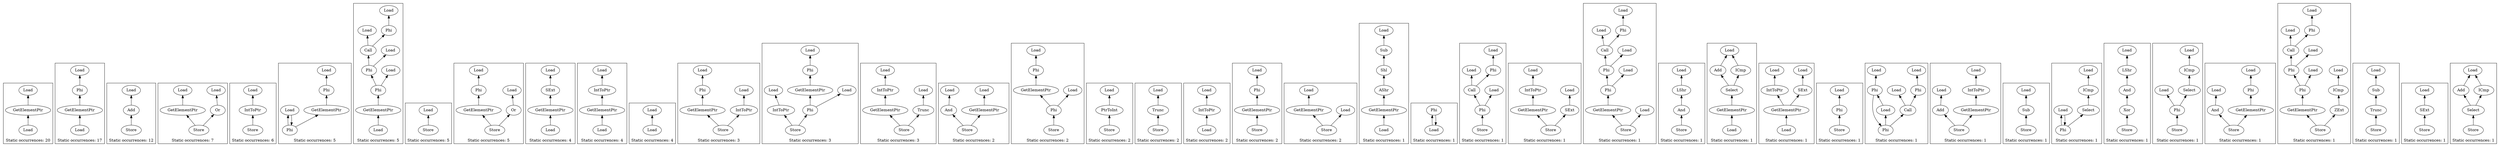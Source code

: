 strict digraph {
rankdir=BT
subgraph {
"0_106" [label="GetElementPtr"]
"0_105" [label="Load"]
"0_106" -> "0_105"
"0_107" [label="Load"]
"0_107" -> "0_106"
cluster=true
label=<Static occurrences: 20>
}
subgraph {
"1_177" [label="GetElementPtr"]
"1_169" [label="Phi"]
"1_177" -> "1_169"
"1_178" [label="Load"]
"1_178" -> "1_177"
"1_166" [label="Load"]
"1_169" -> "1_166"
cluster=true
label=<Static occurrences: 17>
}
subgraph {
"2_49" [label="Add"]
"2_48" [label="Load"]
"2_49" -> "2_48"
"2_50" [label="Store"]
"2_50" -> "2_49"
cluster=true
label=<Static occurrences: 12>
}
subgraph {
"3_126" [label="GetElementPtr"]
"3_125" [label="Load"]
"3_126" -> "3_125"
"3_128" [label="Or"]
"3_127" [label="Load"]
"3_128" -> "3_127"
"3_129" [label="Store"]
"3_129" -> "3_126"
"3_129" -> "3_128"
cluster=true
label=<Static occurrences: 7>
}
subgraph {
"4_449" [label="IntToPtr"]
"4_446" [label="Load"]
"4_449" -> "4_446"
"4_483" [label="Store"]
"4_483" -> "4_449"
cluster=true
label=<Static occurrences: 6>
}
subgraph {
"5_219" [label="GetElementPtr"]
"5_204" [label="Phi"]
"5_219" -> "5_204"
"5_241" [label="Load"]
"5_239" [label="Phi"]
"5_241" -> "5_239"
"5_239" -> "5_219"
"5_239" -> "5_241"
"5_201" [label="Load"]
"5_204" -> "5_201"
cluster=true
label=<Static occurrences: 5>
}
subgraph {
"6_108" [label="Call"]
"6_107" [label="Load"]
"6_108" -> "6_107"
"6_76" [label="Phi"]
"6_108" -> "6_76"
"6_64" [label="GetElementPtr"]
"6_62" [label="Phi"]
"6_64" -> "6_62"
"6_65" [label="Load"]
"6_65" -> "6_64"
"6_120" [label="Phi"]
"6_120" -> "6_108"
"6_118" [label="Load"]
"6_120" -> "6_118"
"6_59" [label="Load"]
"6_62" -> "6_59"
"6_68" [label="Load"]
"6_76" -> "6_68"
"6_62" -> "6_120"
cluster=true
label=<Static occurrences: 5>
}
subgraph {
"7_13" [label="Store"]
"7_12" [label="Load"]
"7_13" -> "7_12"
cluster=true
label=<Static occurrences: 5>
}
subgraph {
"8_224" [label="GetElementPtr"]
"8_204" [label="Phi"]
"8_224" -> "8_204"
"8_226" [label="Or"]
"8_225" [label="Load"]
"8_226" -> "8_225"
"8_201" [label="Load"]
"8_204" -> "8_201"
"8_227" [label="Store"]
"8_227" -> "8_224"
"8_227" -> "8_226"
cluster=true
label=<Static occurrences: 5>
}
subgraph {
"9_200" [label="GetElementPtr"]
"9_199" [label="SExt"]
"9_200" -> "9_199"
"9_201" [label="Load"]
"9_201" -> "9_200"
"9_193" [label="Load"]
"9_199" -> "9_193"
cluster=true
label=<Static occurrences: 4>
}
subgraph {
"10_451" [label="GetElementPtr"]
"10_449" [label="IntToPtr"]
"10_451" -> "10_449"
"10_446" [label="Load"]
"10_449" -> "10_446"
"10_452" [label="Load"]
"10_452" -> "10_451"
cluster=true
label=<Static occurrences: 4>
}
subgraph {
"11_70" [label="Load"]
"11_68" [label="Load"]
"11_70" -> "11_68"
cluster=true
label=<Static occurrences: 4>
}
subgraph {
"12_487" [label="GetElementPtr"]
"12_472" [label="Phi"]
"12_487" -> "12_472"
"12_449" [label="IntToPtr"]
"12_446" [label="Load"]
"12_449" -> "12_446"
"12_469" [label="Load"]
"12_472" -> "12_469"
"12_491" [label="Store"]
"12_491" -> "12_487"
"12_491" -> "12_449"
cluster=true
label=<Static occurrences: 3>
}
subgraph {
"13_487" [label="GetElementPtr"]
"13_472" [label="Phi"]
"13_487" -> "13_472"
"13_449" [label="IntToPtr"]
"13_446" [label="Load"]
"13_449" -> "13_446"
"13_507" [label="Phi"]
"13_507" -> "13_487"
"13_509" [label="Load"]
"13_507" -> "13_509"
"13_469" [label="Load"]
"13_472" -> "13_469"
"13_512" [label="Store"]
"13_512" -> "13_449"
"13_512" -> "13_507"
cluster=true
label=<Static occurrences: 3>
}
subgraph {
"14_460" [label="GetElementPtr"]
"14_449" [label="IntToPtr"]
"14_460" -> "14_449"
"14_446" [label="Load"]
"14_449" -> "14_446"
"14_486" [label="Store"]
"14_486" -> "14_460"
"14_485" [label="Trunc"]
"14_486" -> "14_485"
"14_484" [label="Load"]
"14_485" -> "14_484"
cluster=true
label=<Static occurrences: 3>
}
subgraph {
"15_298" [label="And"]
"15_297" [label="Load"]
"15_298" -> "15_297"
"15_296" [label="GetElementPtr"]
"15_287" [label="Load"]
"15_296" -> "15_287"
"15_299" [label="Store"]
"15_299" -> "15_298"
"15_299" -> "15_296"
cluster=true
label=<Static occurrences: 2>
}
subgraph {
"16_219" [label="GetElementPtr"]
"16_204" [label="Phi"]
"16_219" -> "16_204"
"16_239" [label="Phi"]
"16_239" -> "16_219"
"16_241" [label="Load"]
"16_239" -> "16_241"
"16_201" [label="Load"]
"16_204" -> "16_201"
"16_244" [label="Store"]
"16_244" -> "16_239"
cluster=true
label=<Static occurrences: 2>
}
subgraph {
"17_457" [label="PtrToInt"]
"17_456" [label="Load"]
"17_457" -> "17_456"
"17_458" [label="Store"]
"17_458" -> "17_457"
cluster=true
label=<Static occurrences: 2>
}
subgraph {
"18_218" [label="Store"]
"18_217" [label="Trunc"]
"18_218" -> "18_217"
"18_216" [label="Load"]
"18_217" -> "18_216"
cluster=true
label=<Static occurrences: 2>
}
subgraph {
"19_449" [label="IntToPtr"]
"19_446" [label="Load"]
"19_449" -> "19_446"
"19_456" [label="Load"]
"19_456" -> "19_449"
cluster=true
label=<Static occurrences: 2>
}
subgraph {
"20_219" [label="GetElementPtr"]
"20_204" [label="Phi"]
"20_219" -> "20_204"
"20_201" [label="Load"]
"20_204" -> "20_201"
"20_223" [label="Store"]
"20_223" -> "20_219"
cluster=true
label=<Static occurrences: 2>
}
subgraph {
"21_112" [label="GetElementPtr"]
"21_111" [label="Load"]
"21_112" -> "21_111"
"21_113" [label="Store"]
"21_113" -> "21_112"
"21_110" [label="Load"]
"21_113" -> "21_110"
cluster=true
label=<Static occurrences: 2>
}
subgraph {
"22_377" [label="AShr"]
"22_376" [label="Shl"]
"22_377" -> "22_376"
"22_378" [label="GetElementPtr"]
"22_378" -> "22_377"
"22_379" [label="Load"]
"22_379" -> "22_378"
"22_346" [label="Sub"]
"22_376" -> "22_346"
"22_345" [label="Load"]
"22_346" -> "22_345"
cluster=true
label=<Static occurrences: 1>
}
subgraph {
"23_256" [label="Load"]
"23_254" [label="Phi"]
"23_256" -> "23_254"
"23_254" -> "23_256"
cluster=true
label=<Static occurrences: 1>
}
subgraph {
"24_108" [label="Call"]
"24_107" [label="Load"]
"24_108" -> "24_107"
"24_76" [label="Phi"]
"24_108" -> "24_76"
"24_120" [label="Phi"]
"24_120" -> "24_108"
"24_118" [label="Load"]
"24_120" -> "24_118"
"24_68" [label="Load"]
"24_76" -> "24_68"
"24_121" [label="Store"]
"24_121" -> "24_120"
cluster=true
label=<Static occurrences: 1>
}
subgraph {
"25_528" [label="GetElementPtr"]
"25_519" [label="IntToPtr"]
"25_528" -> "25_519"
"25_516" [label="Load"]
"25_519" -> "25_516"
"25_527" [label="SExt"]
"25_526" [label="Load"]
"25_527" -> "25_526"
"25_529" [label="Store"]
"25_529" -> "25_528"
"25_529" -> "25_527"
cluster=true
label=<Static occurrences: 1>
}
subgraph {
"26_108" [label="Call"]
"26_107" [label="Load"]
"26_108" -> "26_107"
"26_76" [label="Phi"]
"26_108" -> "26_76"
"26_67" [label="GetElementPtr"]
"26_62" [label="Phi"]
"26_67" -> "26_62"
"26_120" [label="Phi"]
"26_120" -> "26_108"
"26_118" [label="Load"]
"26_120" -> "26_118"
"26_59" [label="Load"]
"26_62" -> "26_59"
"26_68" [label="Load"]
"26_76" -> "26_68"
"26_62" -> "26_120"
"26_71" [label="Store"]
"26_71" -> "26_67"
"26_70" [label="Load"]
"26_71" -> "26_70"
cluster=true
label=<Static occurrences: 1>
}
subgraph {
"27_281" [label="And"]
"27_280" [label="LShr"]
"27_281" -> "27_280"
"27_277" [label="Load"]
"27_280" -> "27_277"
"27_283" [label="Store"]
"27_283" -> "27_281"
cluster=true
label=<Static occurrences: 1>
}
subgraph {
"28_358" [label="Add"]
"28_357" [label="Load"]
"28_358" -> "28_357"
"28_362" [label="GetElementPtr"]
"28_360" [label="Select"]
"28_362" -> "28_360"
"28_359" [label="ICmp"]
"28_359" -> "28_357"
"28_363" [label="Load"]
"28_363" -> "28_362"
"28_360" -> "28_358"
"28_360" -> "28_359"
cluster=true
label=<Static occurrences: 1>
}
subgraph {
"29_525" [label="GetElementPtr"]
"29_449" [label="IntToPtr"]
"29_525" -> "29_449"
"29_524" [label="SExt"]
"29_525" -> "29_524"
"29_446" [label="Load"]
"29_449" -> "29_446"
"29_526" [label="Load"]
"29_526" -> "29_525"
"29_452" [label="Load"]
"29_524" -> "29_452"
cluster=true
label=<Static occurrences: 1>
}
subgraph {
"30_254" [label="Phi"]
"30_256" [label="Load"]
"30_254" -> "30_256"
"30_259" [label="Store"]
"30_259" -> "30_254"
cluster=true
label=<Static occurrences: 1>
}
subgraph {
"31_108" [label="Call"]
"31_107" [label="Load"]
"31_108" -> "31_107"
"31_76" [label="Phi"]
"31_108" -> "31_76"
"31_118" [label="Load"]
"31_62" [label="Phi"]
"31_118" -> "31_62"
"31_120" [label="Phi"]
"31_120" -> "31_108"
"31_120" -> "31_118"
"31_59" [label="Load"]
"31_62" -> "31_59"
"31_68" [label="Load"]
"31_76" -> "31_68"
"31_62" -> "31_120"
cluster=true
label=<Static occurrences: 1>
}
subgraph {
"32_530" [label="Add"]
"32_452" [label="Load"]
"32_530" -> "32_452"
"32_451" [label="GetElementPtr"]
"32_449" [label="IntToPtr"]
"32_451" -> "32_449"
"32_446" [label="Load"]
"32_449" -> "32_446"
"32_531" [label="Store"]
"32_531" -> "32_530"
"32_531" -> "32_451"
cluster=true
label=<Static occurrences: 1>
}
subgraph {
"33_347" [label="Store"]
"33_346" [label="Sub"]
"33_347" -> "33_346"
"33_345" [label="Load"]
"33_346" -> "33_345"
cluster=true
label=<Static occurrences: 1>
}
subgraph {
"34_433" [label="ICmp"]
"34_432" [label="Load"]
"34_433" -> "34_432"
"34_441" [label="Load"]
"34_439" [label="Phi"]
"34_441" -> "34_439"
"34_439" -> "34_441"
"34_434" [label="Select"]
"34_439" -> "34_434"
"34_434" -> "34_433"
cluster=true
label=<Static occurrences: 1>
}
subgraph {
"35_281" [label="And"]
"35_280" [label="LShr"]
"35_281" -> "35_280"
"35_277" [label="Load"]
"35_280" -> "35_277"
"35_309" [label="Store"]
"35_308" [label="Xor"]
"35_309" -> "35_308"
"35_308" -> "35_281"
cluster=true
label=<Static occurrences: 1>
}
subgraph {
"36_433" [label="ICmp"]
"36_432" [label="Load"]
"36_433" -> "36_432"
"36_439" [label="Phi"]
"36_441" [label="Load"]
"36_439" -> "36_441"
"36_434" [label="Select"]
"36_439" -> "36_434"
"36_434" -> "36_433"
"36_444" [label="Store"]
"36_444" -> "36_439"
cluster=true
label=<Static occurrences: 1>
}
subgraph {
"37_179" [label="And"]
"37_178" [label="Load"]
"37_179" -> "37_178"
"37_177" [label="GetElementPtr"]
"37_169" [label="Phi"]
"37_177" -> "37_169"
"37_166" [label="Load"]
"37_169" -> "37_166"
"37_180" [label="Store"]
"37_180" -> "37_179"
"37_180" -> "37_177"
cluster=true
label=<Static occurrences: 1>
}
subgraph {
"38_108" [label="Call"]
"38_107" [label="Load"]
"38_108" -> "38_107"
"38_76" [label="Phi"]
"38_108" -> "38_76"
"38_64" [label="GetElementPtr"]
"38_62" [label="Phi"]
"38_64" -> "38_62"
"38_72" [label="ICmp"]
"38_70" [label="Load"]
"38_72" -> "38_70"
"38_120" [label="Phi"]
"38_120" -> "38_108"
"38_118" [label="Load"]
"38_120" -> "38_118"
"38_59" [label="Load"]
"38_62" -> "38_59"
"38_68" [label="Load"]
"38_76" -> "38_68"
"38_62" -> "38_120"
"38_74" [label="Store"]
"38_74" -> "38_64"
"38_73" [label="ZExt"]
"38_74" -> "38_73"
"38_73" -> "38_72"
cluster=true
label=<Static occurrences: 1>
}
subgraph {
"39_350" [label="Store"]
"39_348" [label="Trunc"]
"39_350" -> "39_348"
"39_346" [label="Sub"]
"39_345" [label="Load"]
"39_346" -> "39_345"
"39_348" -> "39_346"
cluster=true
label=<Static occurrences: 1>
}
subgraph {
"40_80" [label="SExt"]
"40_79" [label="Load"]
"40_80" -> "40_79"
"40_81" [label="Store"]
"40_81" -> "40_80"
cluster=true
label=<Static occurrences: 1>
}
subgraph {
"41_358" [label="Add"]
"41_357" [label="Load"]
"41_358" -> "41_357"
"41_359" [label="ICmp"]
"41_359" -> "41_357"
"41_360" [label="Select"]
"41_360" -> "41_358"
"41_360" -> "41_359"
"41_361" [label="Store"]
"41_361" -> "41_360"
cluster=true
label=<Static occurrences: 1>
}
}
